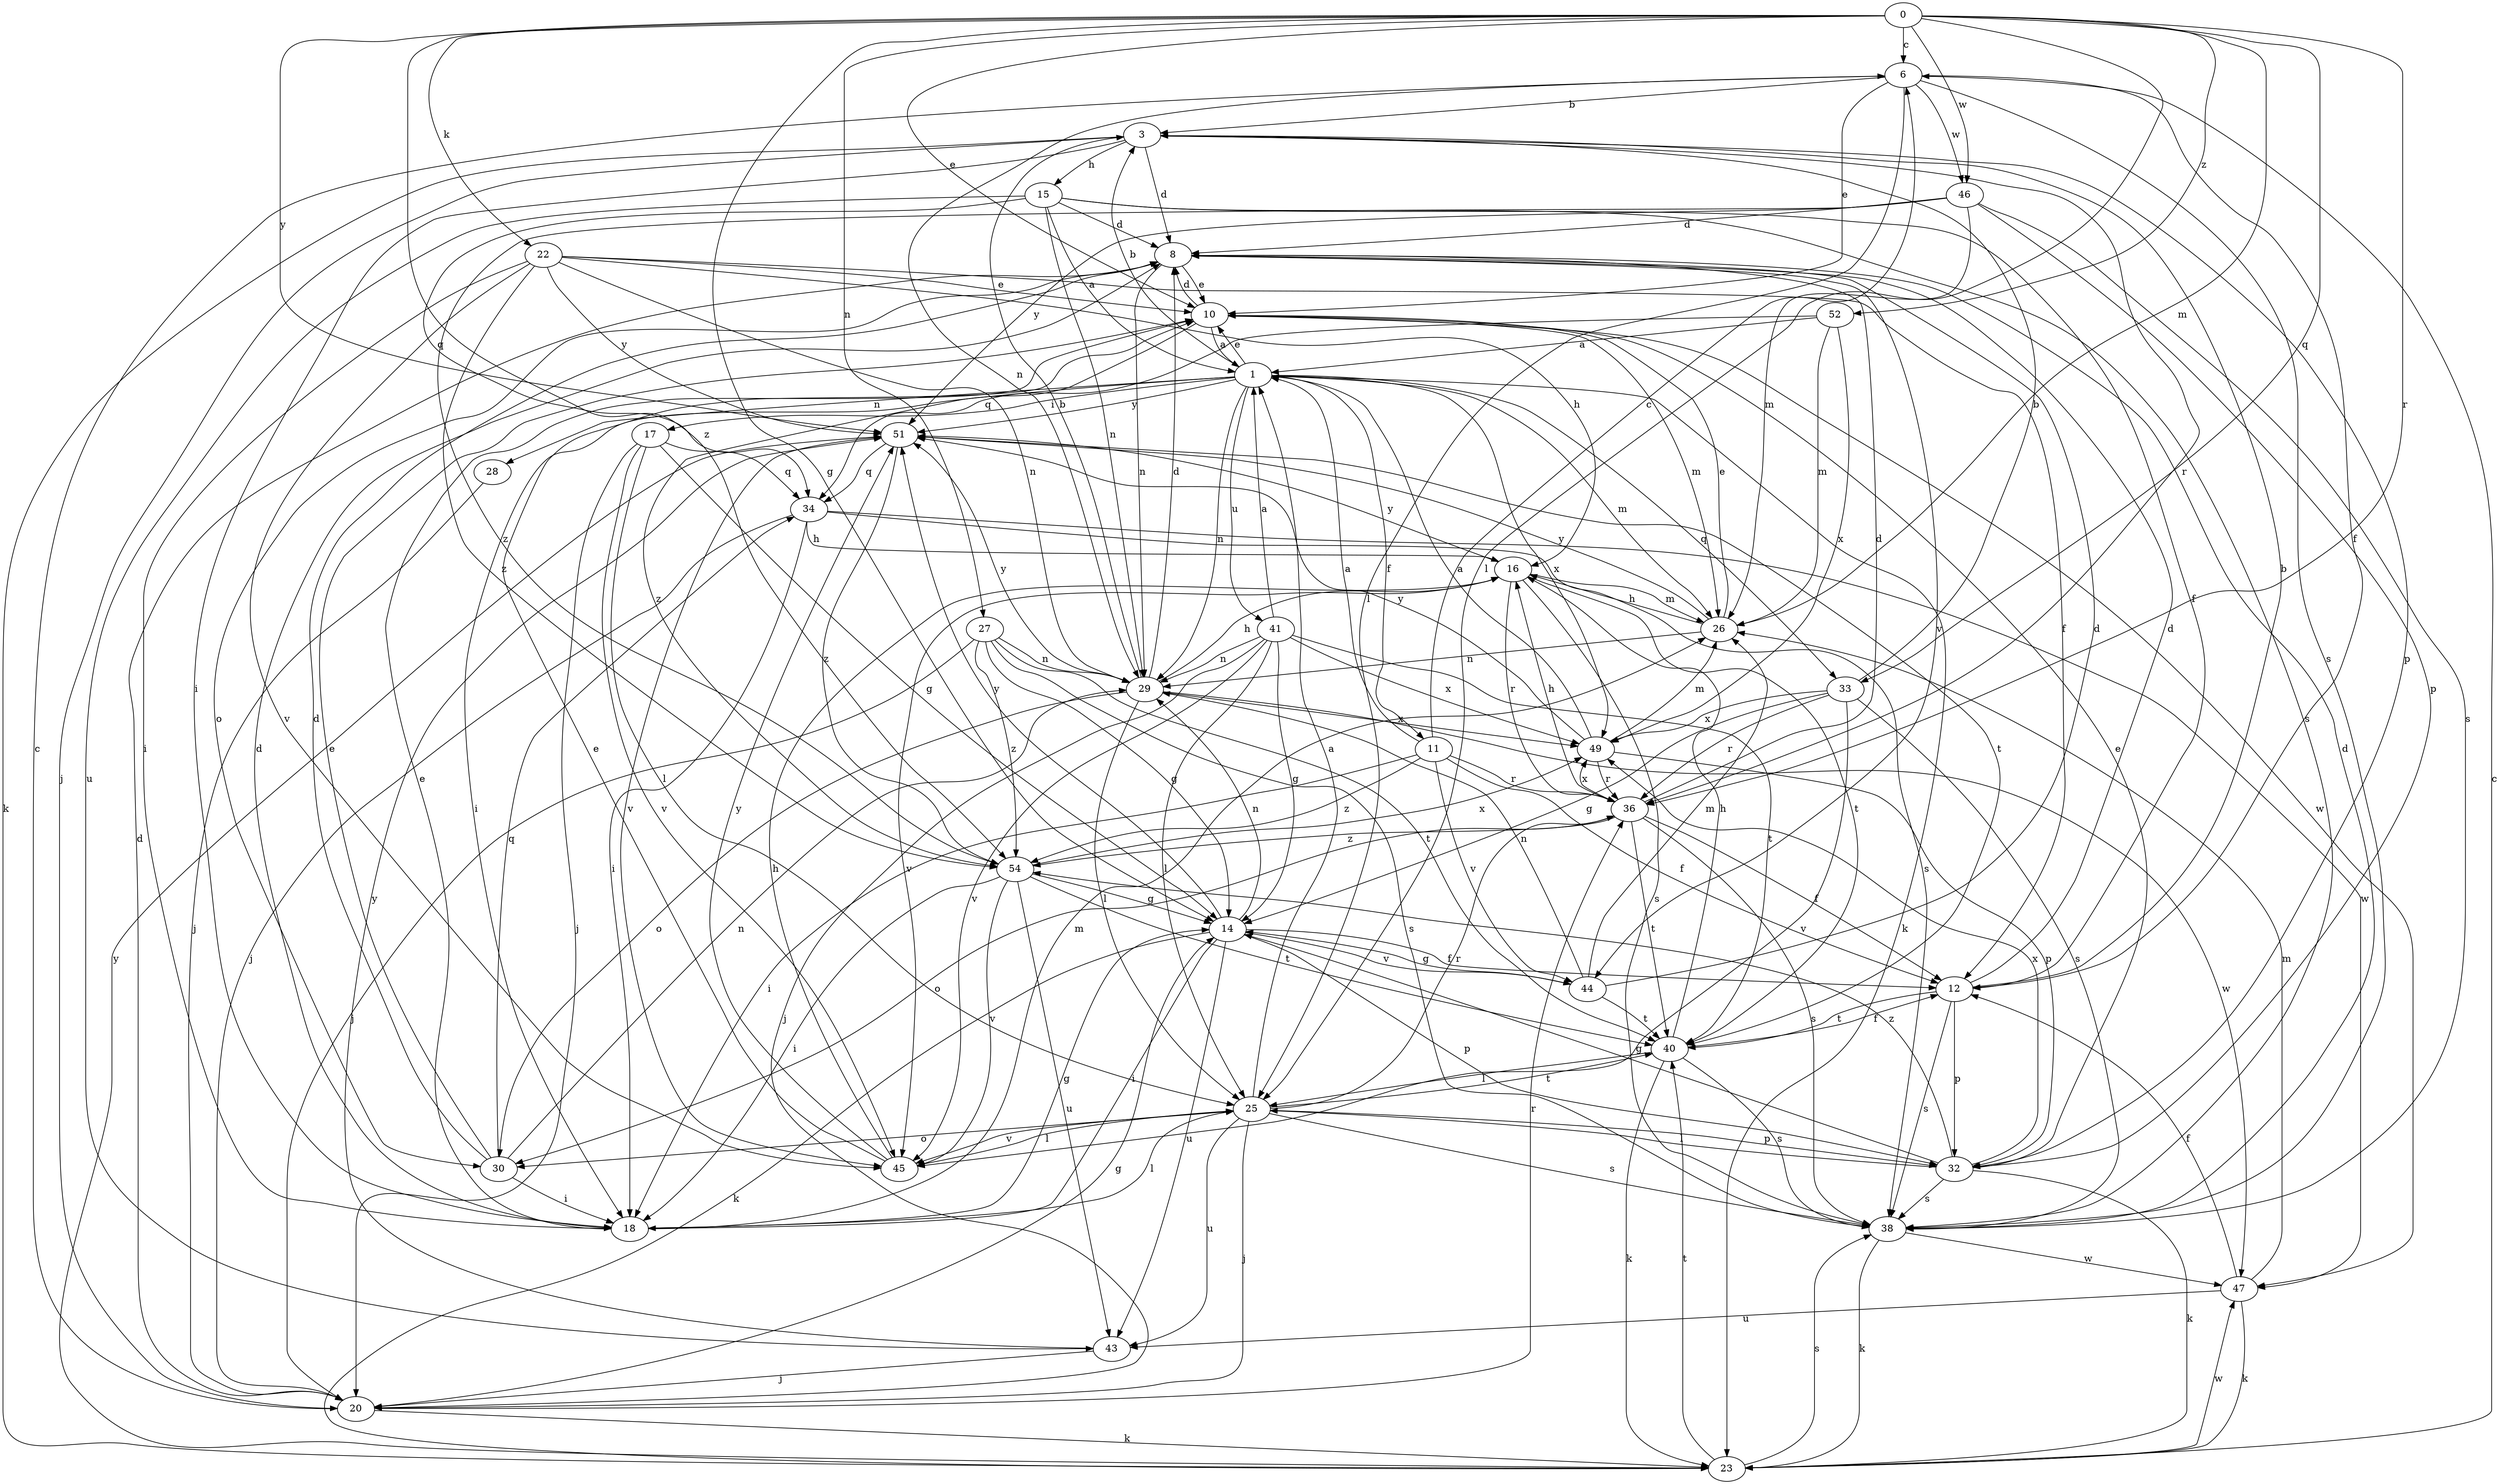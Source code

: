 strict digraph  {
0;
1;
3;
6;
8;
10;
11;
12;
14;
15;
16;
17;
18;
20;
22;
23;
25;
26;
27;
28;
29;
30;
32;
33;
34;
36;
38;
40;
41;
43;
44;
45;
46;
47;
49;
51;
52;
54;
0 -> 6  [label=c];
0 -> 10  [label=e];
0 -> 14  [label=g];
0 -> 22  [label=k];
0 -> 25  [label=l];
0 -> 26  [label=m];
0 -> 27  [label=n];
0 -> 33  [label=q];
0 -> 36  [label=r];
0 -> 46  [label=w];
0 -> 51  [label=y];
0 -> 52  [label=z];
0 -> 54  [label=z];
1 -> 3  [label=b];
1 -> 10  [label=e];
1 -> 11  [label=f];
1 -> 17  [label=i];
1 -> 18  [label=i];
1 -> 23  [label=k];
1 -> 26  [label=m];
1 -> 28  [label=n];
1 -> 29  [label=n];
1 -> 33  [label=q];
1 -> 41  [label=u];
1 -> 49  [label=x];
1 -> 51  [label=y];
3 -> 8  [label=d];
3 -> 15  [label=h];
3 -> 18  [label=i];
3 -> 20  [label=j];
3 -> 23  [label=k];
3 -> 32  [label=p];
3 -> 36  [label=r];
6 -> 3  [label=b];
6 -> 10  [label=e];
6 -> 12  [label=f];
6 -> 25  [label=l];
6 -> 29  [label=n];
6 -> 38  [label=s];
6 -> 46  [label=w];
8 -> 10  [label=e];
8 -> 29  [label=n];
8 -> 30  [label=o];
8 -> 44  [label=v];
10 -> 1  [label=a];
10 -> 8  [label=d];
10 -> 26  [label=m];
10 -> 47  [label=w];
10 -> 54  [label=z];
11 -> 1  [label=a];
11 -> 6  [label=c];
11 -> 12  [label=f];
11 -> 18  [label=i];
11 -> 36  [label=r];
11 -> 44  [label=v];
11 -> 54  [label=z];
12 -> 3  [label=b];
12 -> 8  [label=d];
12 -> 32  [label=p];
12 -> 38  [label=s];
12 -> 40  [label=t];
14 -> 12  [label=f];
14 -> 18  [label=i];
14 -> 23  [label=k];
14 -> 29  [label=n];
14 -> 32  [label=p];
14 -> 43  [label=u];
14 -> 44  [label=v];
14 -> 51  [label=y];
15 -> 1  [label=a];
15 -> 8  [label=d];
15 -> 12  [label=f];
15 -> 29  [label=n];
15 -> 34  [label=q];
15 -> 38  [label=s];
15 -> 43  [label=u];
16 -> 26  [label=m];
16 -> 36  [label=r];
16 -> 38  [label=s];
16 -> 40  [label=t];
16 -> 45  [label=v];
16 -> 51  [label=y];
17 -> 14  [label=g];
17 -> 20  [label=j];
17 -> 25  [label=l];
17 -> 34  [label=q];
17 -> 45  [label=v];
18 -> 8  [label=d];
18 -> 10  [label=e];
18 -> 14  [label=g];
18 -> 25  [label=l];
18 -> 26  [label=m];
20 -> 6  [label=c];
20 -> 8  [label=d];
20 -> 14  [label=g];
20 -> 23  [label=k];
20 -> 36  [label=r];
22 -> 10  [label=e];
22 -> 12  [label=f];
22 -> 16  [label=h];
22 -> 18  [label=i];
22 -> 29  [label=n];
22 -> 45  [label=v];
22 -> 51  [label=y];
22 -> 54  [label=z];
23 -> 6  [label=c];
23 -> 38  [label=s];
23 -> 40  [label=t];
23 -> 47  [label=w];
23 -> 51  [label=y];
25 -> 1  [label=a];
25 -> 20  [label=j];
25 -> 30  [label=o];
25 -> 32  [label=p];
25 -> 36  [label=r];
25 -> 38  [label=s];
25 -> 40  [label=t];
25 -> 43  [label=u];
25 -> 45  [label=v];
26 -> 10  [label=e];
26 -> 16  [label=h];
26 -> 29  [label=n];
26 -> 51  [label=y];
27 -> 14  [label=g];
27 -> 20  [label=j];
27 -> 29  [label=n];
27 -> 38  [label=s];
27 -> 40  [label=t];
27 -> 54  [label=z];
28 -> 20  [label=j];
29 -> 3  [label=b];
29 -> 8  [label=d];
29 -> 16  [label=h];
29 -> 25  [label=l];
29 -> 30  [label=o];
29 -> 47  [label=w];
29 -> 49  [label=x];
29 -> 51  [label=y];
30 -> 8  [label=d];
30 -> 10  [label=e];
30 -> 18  [label=i];
30 -> 29  [label=n];
30 -> 34  [label=q];
32 -> 10  [label=e];
32 -> 14  [label=g];
32 -> 23  [label=k];
32 -> 25  [label=l];
32 -> 38  [label=s];
32 -> 49  [label=x];
32 -> 54  [label=z];
33 -> 3  [label=b];
33 -> 14  [label=g];
33 -> 36  [label=r];
33 -> 38  [label=s];
33 -> 45  [label=v];
33 -> 49  [label=x];
34 -> 16  [label=h];
34 -> 18  [label=i];
34 -> 20  [label=j];
34 -> 38  [label=s];
34 -> 47  [label=w];
36 -> 8  [label=d];
36 -> 12  [label=f];
36 -> 16  [label=h];
36 -> 30  [label=o];
36 -> 38  [label=s];
36 -> 40  [label=t];
36 -> 49  [label=x];
36 -> 54  [label=z];
38 -> 8  [label=d];
38 -> 23  [label=k];
38 -> 47  [label=w];
40 -> 12  [label=f];
40 -> 16  [label=h];
40 -> 23  [label=k];
40 -> 25  [label=l];
40 -> 38  [label=s];
41 -> 1  [label=a];
41 -> 14  [label=g];
41 -> 20  [label=j];
41 -> 25  [label=l];
41 -> 29  [label=n];
41 -> 40  [label=t];
41 -> 45  [label=v];
41 -> 49  [label=x];
43 -> 20  [label=j];
43 -> 51  [label=y];
44 -> 8  [label=d];
44 -> 14  [label=g];
44 -> 26  [label=m];
44 -> 29  [label=n];
44 -> 40  [label=t];
45 -> 10  [label=e];
45 -> 16  [label=h];
45 -> 25  [label=l];
45 -> 51  [label=y];
46 -> 8  [label=d];
46 -> 26  [label=m];
46 -> 32  [label=p];
46 -> 38  [label=s];
46 -> 51  [label=y];
46 -> 54  [label=z];
47 -> 12  [label=f];
47 -> 23  [label=k];
47 -> 26  [label=m];
47 -> 43  [label=u];
49 -> 1  [label=a];
49 -> 26  [label=m];
49 -> 32  [label=p];
49 -> 36  [label=r];
49 -> 51  [label=y];
51 -> 34  [label=q];
51 -> 40  [label=t];
51 -> 45  [label=v];
51 -> 54  [label=z];
52 -> 1  [label=a];
52 -> 26  [label=m];
52 -> 34  [label=q];
52 -> 49  [label=x];
54 -> 14  [label=g];
54 -> 18  [label=i];
54 -> 40  [label=t];
54 -> 43  [label=u];
54 -> 45  [label=v];
54 -> 49  [label=x];
}
